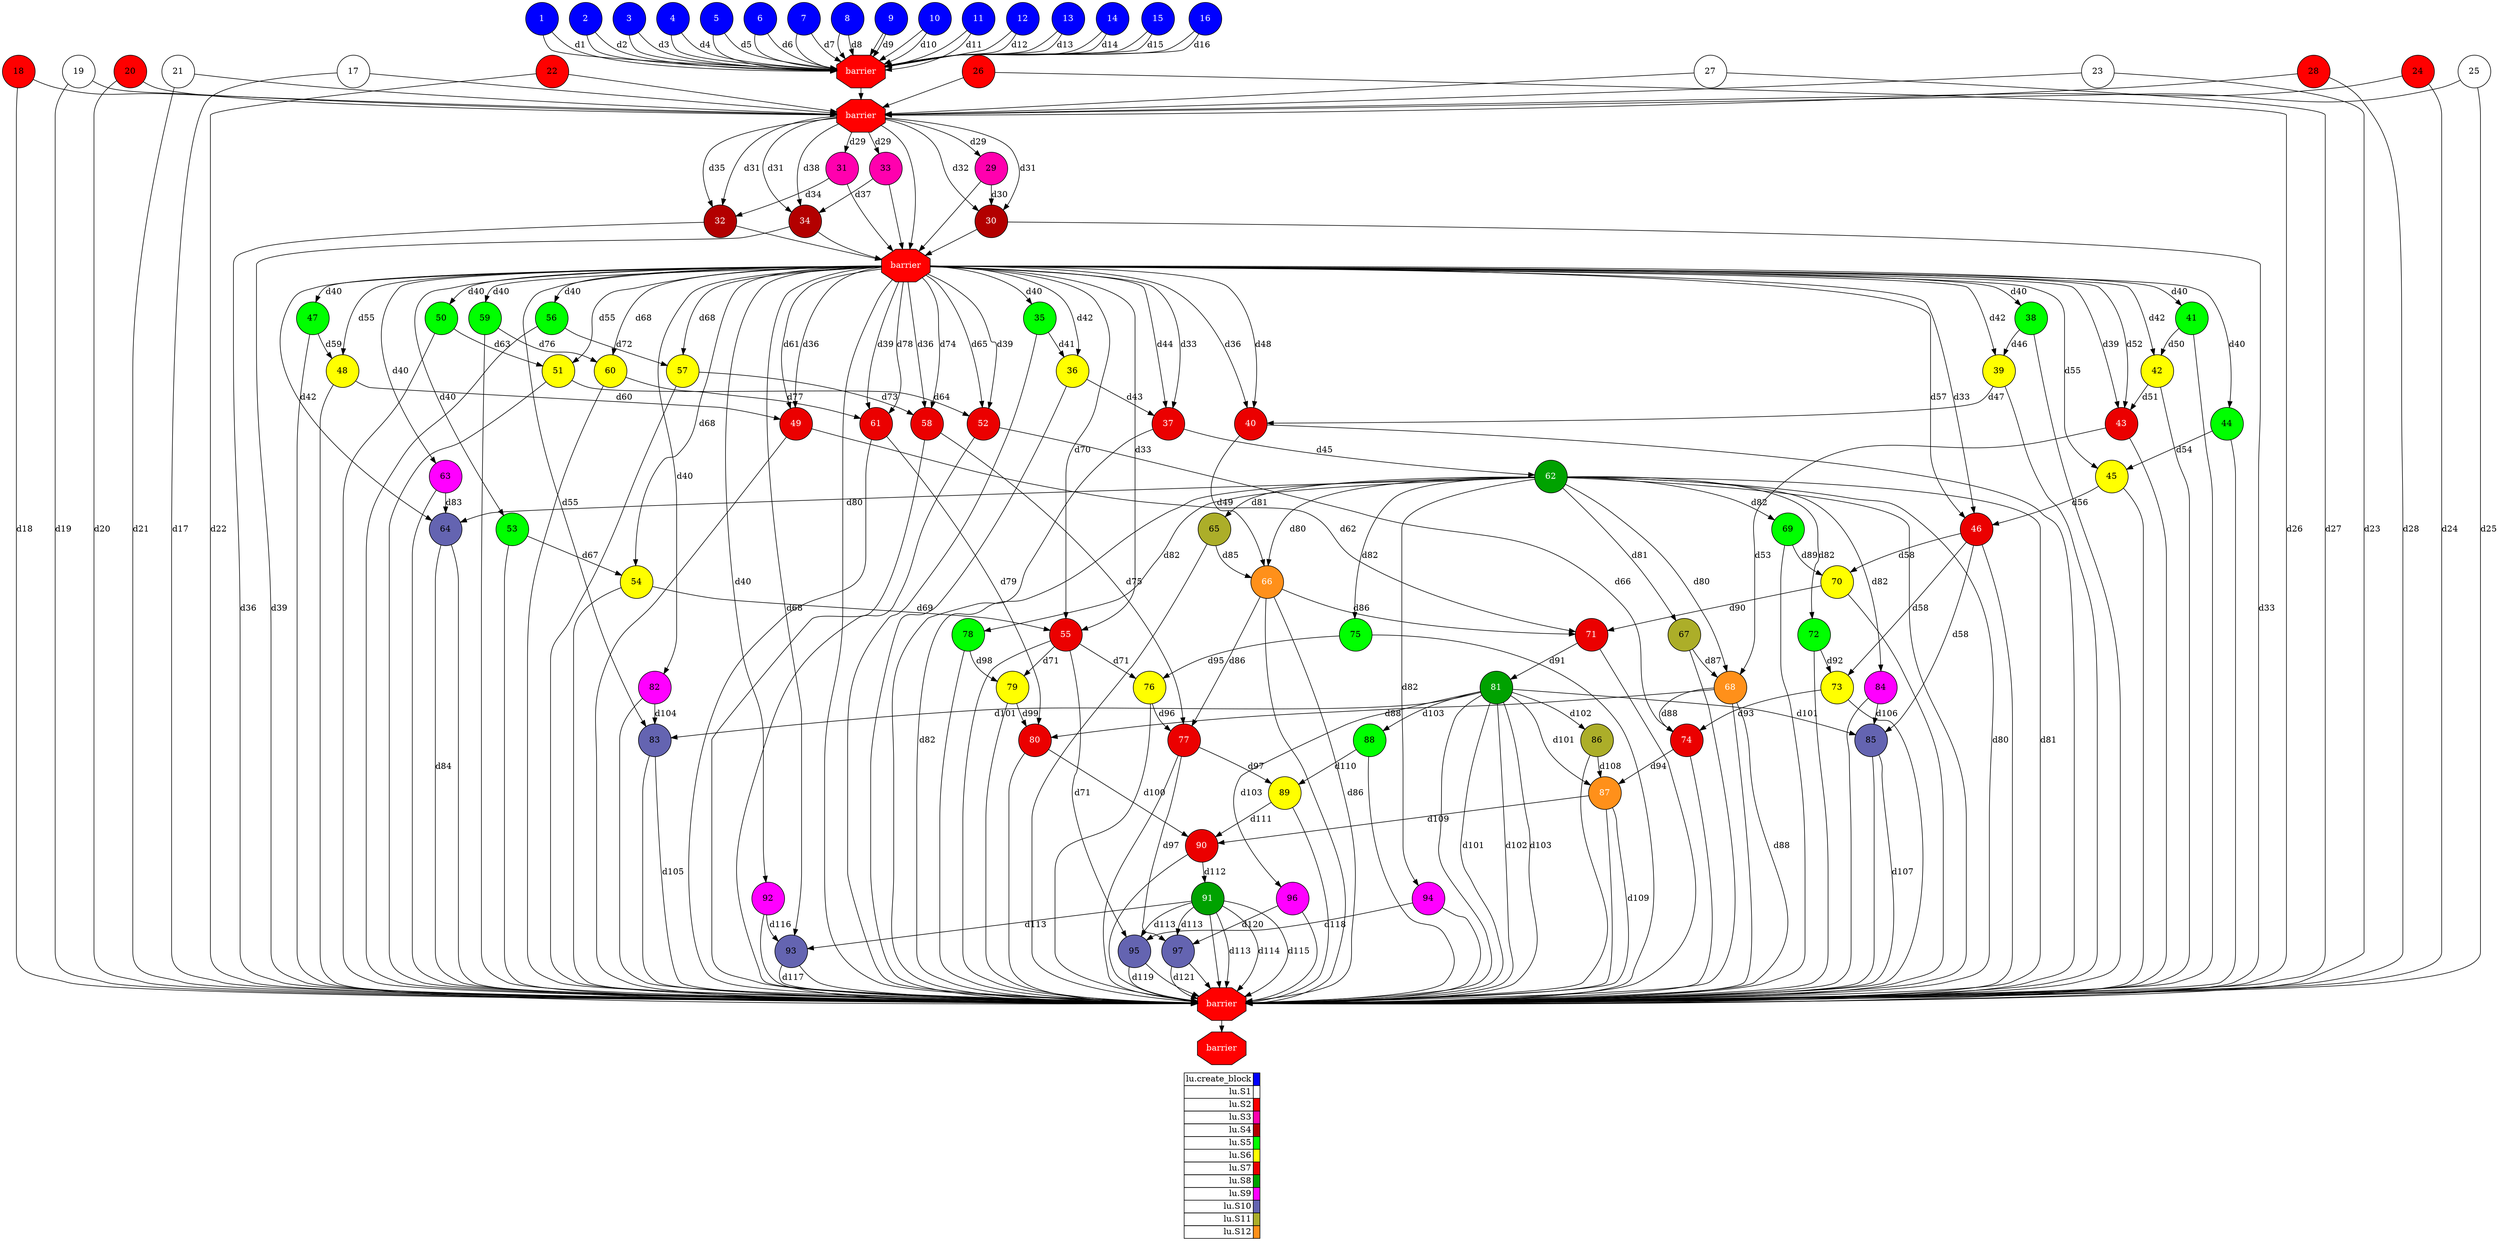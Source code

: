 digraph {
  rankdir=TB;
  labeljust="l";
  subgraph dependence_graph {
    ranksep=0.20;
    node[height=0.75];

1[shape=circle, style=filled fillcolor="#0000ff" fontcolor="#ffffff"];
2[shape=circle, style=filled fillcolor="#0000ff" fontcolor="#ffffff"];
3[shape=circle, style=filled fillcolor="#0000ff" fontcolor="#ffffff"];
4[shape=circle, style=filled fillcolor="#0000ff" fontcolor="#ffffff"];
5[shape=circle, style=filled fillcolor="#0000ff" fontcolor="#ffffff"];
6[shape=circle, style=filled fillcolor="#0000ff" fontcolor="#ffffff"];
7[shape=circle, style=filled fillcolor="#0000ff" fontcolor="#ffffff"];
8[shape=circle, style=filled fillcolor="#0000ff" fontcolor="#ffffff"];
9[shape=circle, style=filled fillcolor="#0000ff" fontcolor="#ffffff"];
10[shape=circle, style=filled fillcolor="#0000ff" fontcolor="#ffffff"];
11[shape=circle, style=filled fillcolor="#0000ff" fontcolor="#ffffff"];
12[shape=circle, style=filled fillcolor="#0000ff" fontcolor="#ffffff"];
13[shape=circle, style=filled fillcolor="#0000ff" fontcolor="#ffffff"];
14[shape=circle, style=filled fillcolor="#0000ff" fontcolor="#ffffff"];
15[shape=circle, style=filled fillcolor="#0000ff" fontcolor="#ffffff"];
16[shape=circle, style=filled fillcolor="#0000ff" fontcolor="#ffffff"];
Synchro1[label="barrier", shape=octagon, style=filled fillcolor="#ff0000" fontcolor="#FFFFFF"];
5 -> Synchro1;
3 -> Synchro1;
14 -> Synchro1;
6 -> Synchro1;
2 -> Synchro1;
15 -> Synchro1;
16 -> Synchro1;
7 -> Synchro1;
10 -> Synchro1;
8 -> Synchro1;
13 -> Synchro1;
4 -> Synchro1;
11 -> Synchro1;
1 -> Synchro1;
9 -> Synchro1;
12 -> Synchro1;
1 -> Synchro1[ label="d1" ];
2 -> Synchro1[ label="d2" ];
3 -> Synchro1[ label="d3" ];
4 -> Synchro1[ label="d4" ];
5 -> Synchro1[ label="d5" ];
6 -> Synchro1[ label="d6" ];
7 -> Synchro1[ label="d7" ];
8 -> Synchro1[ label="d8" ];
9 -> Synchro1[ label="d9" ];
10 -> Synchro1[ label="d10" ];
11 -> Synchro1[ label="d11" ];
12 -> Synchro1[ label="d12" ];
13 -> Synchro1[ label="d13" ];
14 -> Synchro1[ label="d14" ];
15 -> Synchro1[ label="d15" ];
16 -> Synchro1[ label="d16" ];
17[shape=circle, style=filled fillcolor="#ffffff" fontcolor="#000000"];
18[shape=circle, style=filled fillcolor="#ff0000" fontcolor="#000000"];
19[shape=circle, style=filled fillcolor="#ffffff" fontcolor="#000000"];
20[shape=circle, style=filled fillcolor="#ff0000" fontcolor="#000000"];
21[shape=circle, style=filled fillcolor="#ffffff" fontcolor="#000000"];
22[shape=circle, style=filled fillcolor="#ff0000" fontcolor="#000000"];
23[shape=circle, style=filled fillcolor="#ffffff" fontcolor="#000000"];
24[shape=circle, style=filled fillcolor="#ff0000" fontcolor="#000000"];
25[shape=circle, style=filled fillcolor="#ffffff" fontcolor="#000000"];
26[shape=circle, style=filled fillcolor="#ff0000" fontcolor="#000000"];
27[shape=circle, style=filled fillcolor="#ffffff" fontcolor="#000000"];
28[shape=circle, style=filled fillcolor="#ff0000" fontcolor="#000000"];
Synchro2[label="barrier", shape=octagon, style=filled fillcolor="#ff0000" fontcolor="#FFFFFF"];
Synchro1 -> Synchro2;
23 -> Synchro2;
27 -> Synchro2;
24 -> Synchro2;
18 -> Synchro2;
25 -> Synchro2;
22 -> Synchro2;
19 -> Synchro2;
20 -> Synchro2;
28 -> Synchro2;
26 -> Synchro2;
17 -> Synchro2;
21 -> Synchro2;
29[shape=circle, style=filled fillcolor="#ff00ae" fontcolor="#000000"];
Synchro2 -> 29[ label="d29" ];
30[shape=circle, style=filled fillcolor="#b30000" fontcolor="#ffffff"];
29 -> 30[ label="d30" ];
Synchro2 -> 30[ label="d31" ];
Synchro2 -> 30[ label="d32" ];
31[shape=circle, style=filled fillcolor="#ff00ae" fontcolor="#000000"];
Synchro2 -> 31[ label="d29" ];
32[shape=circle, style=filled fillcolor="#b30000" fontcolor="#ffffff"];
31 -> 32[ label="d34" ];
Synchro2 -> 32[ label="d31" ];
Synchro2 -> 32[ label="d35" ];
33[shape=circle, style=filled fillcolor="#ff00ae" fontcolor="#000000"];
Synchro2 -> 33[ label="d29" ];
34[shape=circle, style=filled fillcolor="#b30000" fontcolor="#ffffff"];
33 -> 34[ label="d37" ];
Synchro2 -> 34[ label="d31" ];
Synchro2 -> 34[ label="d38" ];
Synchro3[label="barrier", shape=octagon, style=filled fillcolor="#ff0000" fontcolor="#FFFFFF"];
Synchro2 -> Synchro3;
31 -> Synchro3;
33 -> Synchro3;
29 -> Synchro3;
32 -> Synchro3;
30 -> Synchro3;
34 -> Synchro3;
35[shape=circle, style=filled fillcolor="#00ff00" fontcolor="#000000"];
Synchro3 -> 35[ label="d40" ];
36[shape=circle, style=filled fillcolor="#ffff00" fontcolor="#000000"];
Synchro3 -> 36[ label="d42" ];
35 -> 36[ label="d41" ];
37[shape=circle, style=filled fillcolor="#eb0000" fontcolor="#ffffff"];
Synchro3 -> 37[ label="d44" ];
36 -> 37[ label="d43" ];
Synchro3 -> 37[ label="d33" ];
38[shape=circle, style=filled fillcolor="#00ff00" fontcolor="#000000"];
Synchro3 -> 38[ label="d40" ];
39[shape=circle, style=filled fillcolor="#ffff00" fontcolor="#000000"];
Synchro3 -> 39[ label="d42" ];
38 -> 39[ label="d46" ];
40[shape=circle, style=filled fillcolor="#eb0000" fontcolor="#ffffff"];
Synchro3 -> 40[ label="d48" ];
39 -> 40[ label="d47" ];
Synchro3 -> 40[ label="d36" ];
41[shape=circle, style=filled fillcolor="#00ff00" fontcolor="#000000"];
Synchro3 -> 41[ label="d40" ];
42[shape=circle, style=filled fillcolor="#ffff00" fontcolor="#000000"];
Synchro3 -> 42[ label="d42" ];
41 -> 42[ label="d50" ];
43[shape=circle, style=filled fillcolor="#eb0000" fontcolor="#ffffff"];
Synchro3 -> 43[ label="d52" ];
42 -> 43[ label="d51" ];
Synchro3 -> 43[ label="d39" ];
44[shape=circle, style=filled fillcolor="#00ff00" fontcolor="#000000"];
Synchro3 -> 44[ label="d40" ];
45[shape=circle, style=filled fillcolor="#ffff00" fontcolor="#000000"];
Synchro3 -> 45[ label="d55" ];
44 -> 45[ label="d54" ];
46[shape=circle, style=filled fillcolor="#eb0000" fontcolor="#ffffff"];
Synchro3 -> 46[ label="d57" ];
45 -> 46[ label="d56" ];
Synchro3 -> 46[ label="d33" ];
47[shape=circle, style=filled fillcolor="#00ff00" fontcolor="#000000"];
Synchro3 -> 47[ label="d40" ];
48[shape=circle, style=filled fillcolor="#ffff00" fontcolor="#000000"];
Synchro3 -> 48[ label="d55" ];
47 -> 48[ label="d59" ];
49[shape=circle, style=filled fillcolor="#eb0000" fontcolor="#ffffff"];
Synchro3 -> 49[ label="d61" ];
48 -> 49[ label="d60" ];
Synchro3 -> 49[ label="d36" ];
50[shape=circle, style=filled fillcolor="#00ff00" fontcolor="#000000"];
Synchro3 -> 50[ label="d40" ];
51[shape=circle, style=filled fillcolor="#ffff00" fontcolor="#000000"];
Synchro3 -> 51[ label="d55" ];
50 -> 51[ label="d63" ];
52[shape=circle, style=filled fillcolor="#eb0000" fontcolor="#ffffff"];
Synchro3 -> 52[ label="d65" ];
51 -> 52[ label="d64" ];
Synchro3 -> 52[ label="d39" ];
53[shape=circle, style=filled fillcolor="#00ff00" fontcolor="#000000"];
Synchro3 -> 53[ label="d40" ];
54[shape=circle, style=filled fillcolor="#ffff00" fontcolor="#000000"];
Synchro3 -> 54[ label="d68" ];
53 -> 54[ label="d67" ];
55[shape=circle, style=filled fillcolor="#eb0000" fontcolor="#ffffff"];
Synchro3 -> 55[ label="d70" ];
54 -> 55[ label="d69" ];
Synchro3 -> 55[ label="d33" ];
56[shape=circle, style=filled fillcolor="#00ff00" fontcolor="#000000"];
Synchro3 -> 56[ label="d40" ];
57[shape=circle, style=filled fillcolor="#ffff00" fontcolor="#000000"];
Synchro3 -> 57[ label="d68" ];
56 -> 57[ label="d72" ];
58[shape=circle, style=filled fillcolor="#eb0000" fontcolor="#ffffff"];
Synchro3 -> 58[ label="d74" ];
57 -> 58[ label="d73" ];
Synchro3 -> 58[ label="d36" ];
59[shape=circle, style=filled fillcolor="#00ff00" fontcolor="#000000"];
Synchro3 -> 59[ label="d40" ];
60[shape=circle, style=filled fillcolor="#ffff00" fontcolor="#000000"];
Synchro3 -> 60[ label="d68" ];
59 -> 60[ label="d76" ];
61[shape=circle, style=filled fillcolor="#eb0000" fontcolor="#ffffff"];
Synchro3 -> 61[ label="d78" ];
60 -> 61[ label="d77" ];
Synchro3 -> 61[ label="d39" ];
62[shape=circle, style=filled fillcolor="#00a200" fontcolor="#ffffff"];
37 -> 62[ label="d45" ];
63[shape=circle, style=filled fillcolor="#ff00ff" fontcolor="#000000"];
Synchro3 -> 63[ label="d40" ];
64[shape=circle, style=filled fillcolor="#6464b1" fontcolor="#000000"];
62 -> 64[ label="d80" ];
Synchro3 -> 64[ label="d42" ];
63 -> 64[ label="d83" ];
65[shape=circle, style=filled fillcolor="#acae29" fontcolor="#000000"];
62 -> 65[ label="d81" ];
66[shape=circle, style=filled fillcolor="#ff901a" fontcolor="#ffffff"];
65 -> 66[ label="d85" ];
62 -> 66[ label="d80" ];
40 -> 66[ label="d49" ];
67[shape=circle, style=filled fillcolor="#acae29" fontcolor="#000000"];
62 -> 67[ label="d81" ];
68[shape=circle, style=filled fillcolor="#ff901a" fontcolor="#ffffff"];
67 -> 68[ label="d87" ];
62 -> 68[ label="d80" ];
43 -> 68[ label="d53" ];
69[shape=circle, style=filled fillcolor="#00ff00" fontcolor="#000000"];
62 -> 69[ label="d82" ];
70[shape=circle, style=filled fillcolor="#ffff00" fontcolor="#000000"];
46 -> 70[ label="d58" ];
69 -> 70[ label="d89" ];
71[shape=circle, style=filled fillcolor="#eb0000" fontcolor="#ffffff"];
49 -> 71[ label="d62" ];
70 -> 71[ label="d90" ];
66 -> 71[ label="d86" ];
72[shape=circle, style=filled fillcolor="#00ff00" fontcolor="#000000"];
62 -> 72[ label="d82" ];
73[shape=circle, style=filled fillcolor="#ffff00" fontcolor="#000000"];
46 -> 73[ label="d58" ];
72 -> 73[ label="d92" ];
74[shape=circle, style=filled fillcolor="#eb0000" fontcolor="#ffffff"];
52 -> 74[ label="d66" ];
73 -> 74[ label="d93" ];
68 -> 74[ label="d88" ];
75[shape=circle, style=filled fillcolor="#00ff00" fontcolor="#000000"];
62 -> 75[ label="d82" ];
76[shape=circle, style=filled fillcolor="#ffff00" fontcolor="#000000"];
55 -> 76[ label="d71" ];
75 -> 76[ label="d95" ];
77[shape=circle, style=filled fillcolor="#eb0000" fontcolor="#ffffff"];
58 -> 77[ label="d75" ];
76 -> 77[ label="d96" ];
66 -> 77[ label="d86" ];
78[shape=circle, style=filled fillcolor="#00ff00" fontcolor="#000000"];
62 -> 78[ label="d82" ];
79[shape=circle, style=filled fillcolor="#ffff00" fontcolor="#000000"];
55 -> 79[ label="d71" ];
78 -> 79[ label="d98" ];
80[shape=circle, style=filled fillcolor="#eb0000" fontcolor="#ffffff"];
61 -> 80[ label="d79" ];
79 -> 80[ label="d99" ];
68 -> 80[ label="d88" ];
81[shape=circle, style=filled fillcolor="#00a200" fontcolor="#ffffff"];
71 -> 81[ label="d91" ];
82[shape=circle, style=filled fillcolor="#ff00ff" fontcolor="#000000"];
Synchro3 -> 82[ label="d40" ];
83[shape=circle, style=filled fillcolor="#6464b1" fontcolor="#000000"];
81 -> 83[ label="d101" ];
Synchro3 -> 83[ label="d55" ];
82 -> 83[ label="d104" ];
84[shape=circle, style=filled fillcolor="#ff00ff" fontcolor="#000000"];
62 -> 84[ label="d82" ];
85[shape=circle, style=filled fillcolor="#6464b1" fontcolor="#000000"];
81 -> 85[ label="d101" ];
46 -> 85[ label="d58" ];
84 -> 85[ label="d106" ];
86[shape=circle, style=filled fillcolor="#acae29" fontcolor="#000000"];
81 -> 86[ label="d102" ];
87[shape=circle, style=filled fillcolor="#ff901a" fontcolor="#ffffff"];
86 -> 87[ label="d108" ];
81 -> 87[ label="d101" ];
74 -> 87[ label="d94" ];
88[shape=circle, style=filled fillcolor="#00ff00" fontcolor="#000000"];
81 -> 88[ label="d103" ];
89[shape=circle, style=filled fillcolor="#ffff00" fontcolor="#000000"];
77 -> 89[ label="d97" ];
88 -> 89[ label="d110" ];
90[shape=circle, style=filled fillcolor="#eb0000" fontcolor="#ffffff"];
80 -> 90[ label="d100" ];
89 -> 90[ label="d111" ];
87 -> 90[ label="d109" ];
91[shape=circle, style=filled fillcolor="#00a200" fontcolor="#ffffff"];
90 -> 91[ label="d112" ];
92[shape=circle, style=filled fillcolor="#ff00ff" fontcolor="#000000"];
Synchro3 -> 92[ label="d40" ];
93[shape=circle, style=filled fillcolor="#6464b1" fontcolor="#000000"];
91 -> 93[ label="d113" ];
Synchro3 -> 93[ label="d68" ];
92 -> 93[ label="d116" ];
94[shape=circle, style=filled fillcolor="#ff00ff" fontcolor="#000000"];
62 -> 94[ label="d82" ];
95[shape=circle, style=filled fillcolor="#6464b1" fontcolor="#000000"];
91 -> 95[ label="d113" ];
55 -> 95[ label="d71" ];
94 -> 95[ label="d118" ];
96[shape=circle, style=filled fillcolor="#ff00ff" fontcolor="#000000"];
81 -> 96[ label="d103" ];
97[shape=circle, style=filled fillcolor="#6464b1" fontcolor="#000000"];
91 -> 97[ label="d113" ];
77 -> 97[ label="d97" ];
96 -> 97[ label="d120" ];
Synchro4[label="barrier", shape=octagon, style=filled fillcolor="#ff0000" fontcolor="#FFFFFF"];
Synchro3 -> Synchro4;
88 -> Synchro4;
52 -> Synchro4;
37 -> Synchro4;
39 -> Synchro4;
46 -> Synchro4;
78 -> Synchro4;
68 -> Synchro4;
41 -> Synchro4;
94 -> Synchro4;
97 -> Synchro4;
45 -> Synchro4;
60 -> Synchro4;
92 -> Synchro4;
55 -> Synchro4;
76 -> Synchro4;
80 -> Synchro4;
54 -> Synchro4;
63 -> Synchro4;
43 -> Synchro4;
71 -> Synchro4;
96 -> Synchro4;
42 -> Synchro4;
75 -> Synchro4;
59 -> Synchro4;
35 -> Synchro4;
38 -> Synchro4;
79 -> Synchro4;
67 -> Synchro4;
70 -> Synchro4;
61 -> Synchro4;
90 -> Synchro4;
89 -> Synchro4;
56 -> Synchro4;
87 -> Synchro4;
72 -> Synchro4;
84 -> Synchro4;
83 -> Synchro4;
81 -> Synchro4;
53 -> Synchro4;
62 -> Synchro4;
44 -> Synchro4;
86 -> Synchro4;
73 -> Synchro4;
47 -> Synchro4;
77 -> Synchro4;
95 -> Synchro4;
74 -> Synchro4;
58 -> Synchro4;
64 -> Synchro4;
57 -> Synchro4;
48 -> Synchro4;
66 -> Synchro4;
91 -> Synchro4;
36 -> Synchro4;
85 -> Synchro4;
51 -> Synchro4;
65 -> Synchro4;
50 -> Synchro4;
69 -> Synchro4;
49 -> Synchro4;
82 -> Synchro4;
40 -> Synchro4;
93 -> Synchro4;
62 -> Synchro4[ label="d80" ];
81 -> Synchro4[ label="d101" ];
91 -> Synchro4[ label="d113" ];
17 -> Synchro4[ label="d17" ];
19 -> Synchro4[ label="d19" ];
21 -> Synchro4[ label="d21" ];
64 -> Synchro4[ label="d84" ];
62 -> Synchro4[ label="d81" ];
23 -> Synchro4[ label="d23" ];
25 -> Synchro4[ label="d25" ];
83 -> Synchro4[ label="d105" ];
85 -> Synchro4[ label="d107" ];
81 -> Synchro4[ label="d102" ];
27 -> Synchro4[ label="d27" ];
93 -> Synchro4[ label="d117" ];
95 -> Synchro4[ label="d119" ];
97 -> Synchro4[ label="d121" ];
91 -> Synchro4[ label="d114" ];
30 -> Synchro4[ label="d33" ];
32 -> Synchro4[ label="d36" ];
34 -> Synchro4[ label="d39" ];
18 -> Synchro4[ label="d18" ];
62 -> Synchro4[ label="d82" ];
66 -> Synchro4[ label="d86" ];
68 -> Synchro4[ label="d88" ];
20 -> Synchro4[ label="d20" ];
24 -> Synchro4[ label="d24" ];
81 -> Synchro4[ label="d103" ];
87 -> Synchro4[ label="d109" ];
22 -> Synchro4[ label="d22" ];
26 -> Synchro4[ label="d26" ];
28 -> Synchro4[ label="d28" ];
91 -> Synchro4[ label="d115" ];
Synchro5[label="barrier", shape=octagon, style=filled fillcolor="#ff0000" fontcolor="#FFFFFF"];
Synchro4 -> Synchro5;  }
  subgraph legend {
    rank=sink;
    node [shape=plaintext, height=0.75];
    ranksep=0.20;
    label = "Legend";
    key [label=<
      <table border="0" cellpadding="2" cellspacing="0" cellborder="1">
<tr>
<td align="right">lu.create_block</td>
<td bgcolor="#0000ff">&nbsp;</td>
</tr>
<tr>
<td align="right">lu.S1</td>
<td bgcolor="#ffffff">&nbsp;</td>
</tr>
<tr>
<td align="right">lu.S2</td>
<td bgcolor="#ff0000">&nbsp;</td>
</tr>
<tr>
<td align="right">lu.S3</td>
<td bgcolor="#ff00ae">&nbsp;</td>
</tr>
<tr>
<td align="right">lu.S4</td>
<td bgcolor="#b30000">&nbsp;</td>
</tr>
<tr>
<td align="right">lu.S5</td>
<td bgcolor="#00ff00">&nbsp;</td>
</tr>
<tr>
<td align="right">lu.S6</td>
<td bgcolor="#ffff00">&nbsp;</td>
</tr>
<tr>
<td align="right">lu.S7</td>
<td bgcolor="#eb0000">&nbsp;</td>
</tr>
<tr>
<td align="right">lu.S8</td>
<td bgcolor="#00a200">&nbsp;</td>
</tr>
<tr>
<td align="right">lu.S9</td>
<td bgcolor="#ff00ff">&nbsp;</td>
</tr>
<tr>
<td align="right">lu.S10</td>
<td bgcolor="#6464b1">&nbsp;</td>
</tr>
<tr>
<td align="right">lu.S11</td>
<td bgcolor="#acae29">&nbsp;</td>
</tr>
<tr>
<td align="right">lu.S12</td>
<td bgcolor="#ff901a">&nbsp;</td>
</tr>
      </table>
    >]
  }
}

